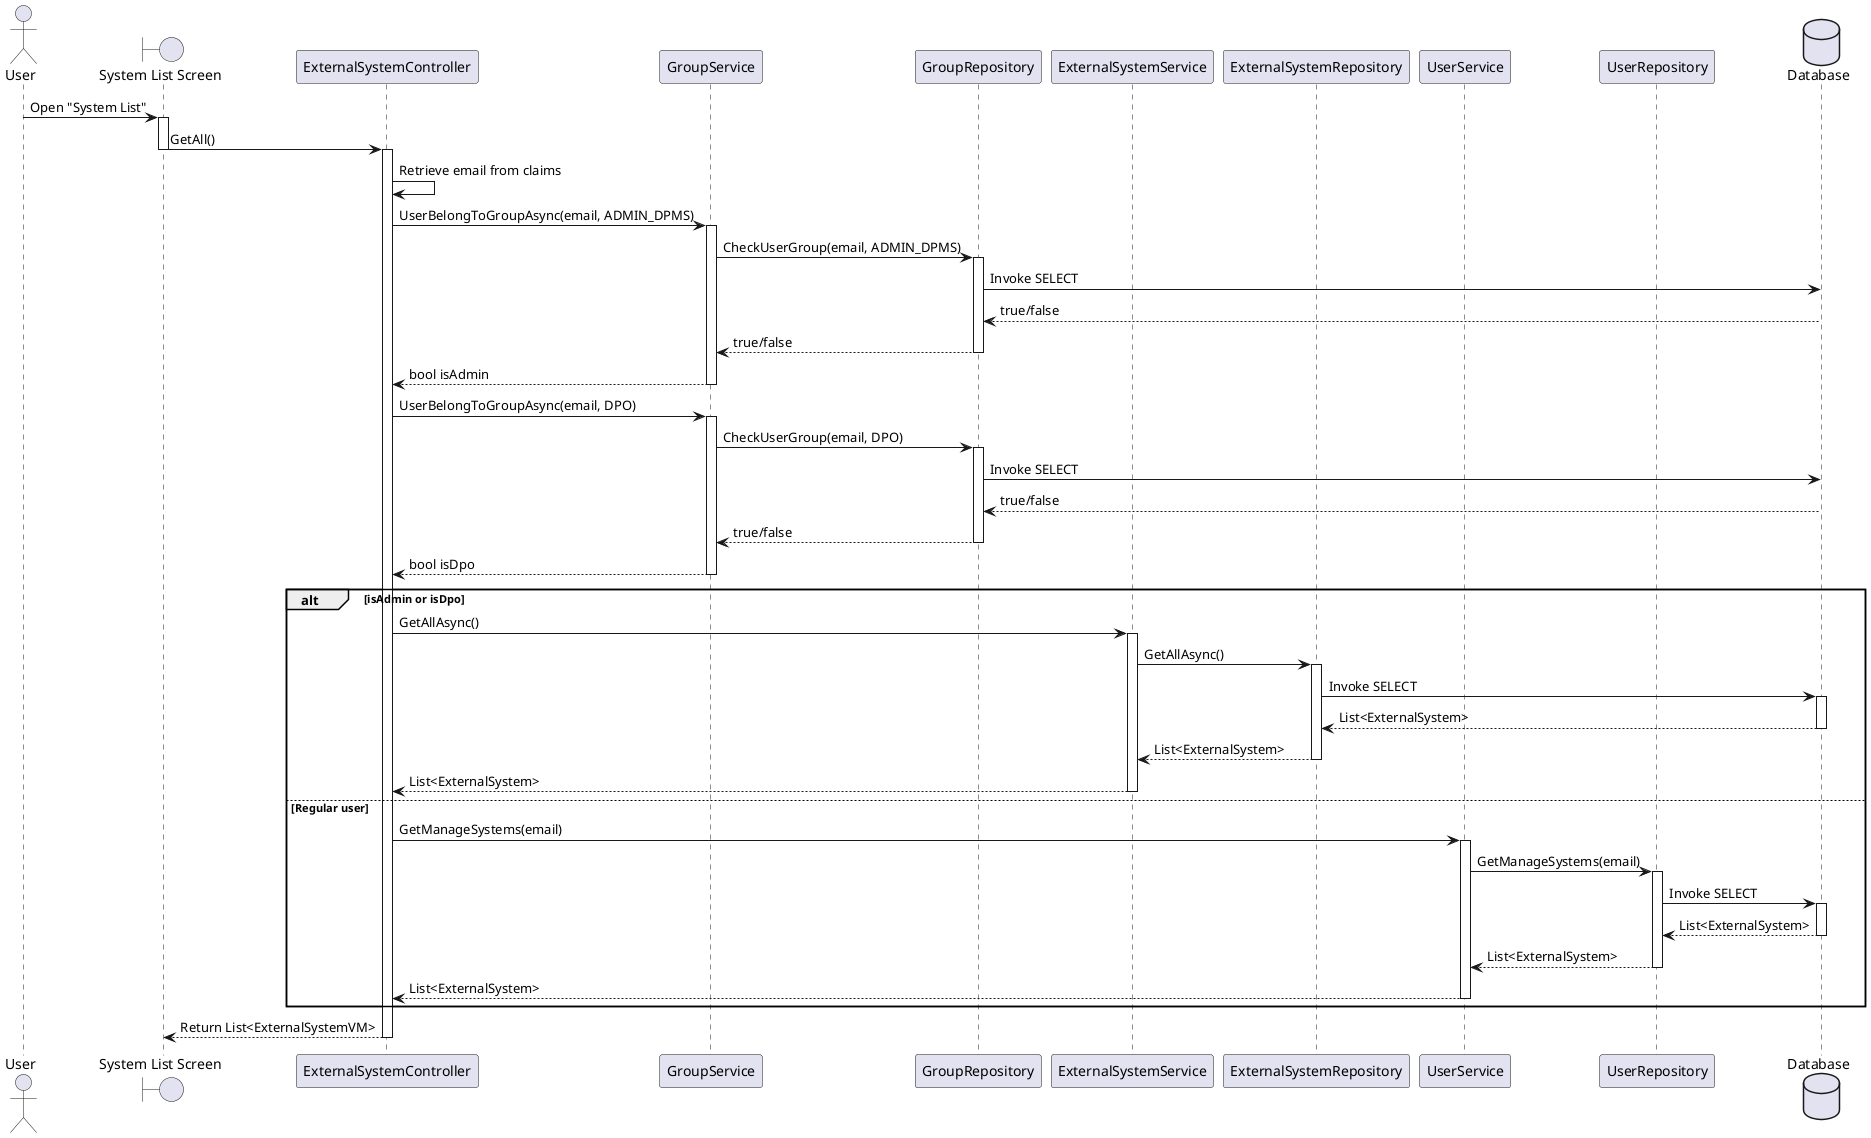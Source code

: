 @startuml

actor User
boundary "System List Screen" as Screen
participant "ExternalSystemController" as Controller
participant "GroupService" as GroupService
participant "GroupRepository" as GroupRepo
participant "ExternalSystemService" as SystemService
participant "ExternalSystemRepository" as SystemRepo
participant "UserService" as UserService
participant "UserRepository" as UserRepo
database "Database" as DB

User -> Screen : Open "System List"
activate Screen
Screen -> Controller : GetAll()
deactivate Screen
activate Controller

' === Extract user email from JWT claim ===
Controller -> Controller : Retrieve email from claims

' === Group membership checks ===
Controller -> GroupService : UserBelongToGroupAsync(email, ADMIN_DPMS)
activate GroupService
GroupService -> GroupRepo : CheckUserGroup(email, ADMIN_DPMS)
activate GroupRepo
GroupRepo -> DB :  Invoke SELECT
DB --> GroupRepo : true/false
GroupRepo --> GroupService : true/false
deactivate GroupRepo
GroupService --> Controller : bool isAdmin
deactivate GroupService

Controller -> GroupService : UserBelongToGroupAsync(email, DPO)
activate GroupService
GroupService -> GroupRepo : CheckUserGroup(email, DPO)
activate GroupRepo
GroupRepo -> DB : Invoke SELECT
DB --> GroupRepo : true/false
GroupRepo --> GroupService : true/false
deactivate GroupRepo
GroupService --> Controller : bool isDpo
deactivate GroupService

alt isAdmin or isDpo
    Controller -> SystemService : GetAllAsync()
    activate SystemService
    SystemService -> SystemRepo : GetAllAsync()
    activate SystemRepo
    SystemRepo -> DB : Invoke SELECT
    activate DB
    DB --> SystemRepo : List<ExternalSystem>
    deactivate DB
    SystemRepo --> SystemService : List<ExternalSystem>
    deactivate SystemRepo
    SystemService --> Controller : List<ExternalSystem>
    deactivate SystemService

else Regular user
    Controller -> UserService : GetManageSystems(email)
    activate UserService
    UserService -> UserRepo : GetManageSystems(email)
    activate UserRepo
    UserRepo -> DB : Invoke SELECT
    activate DB
    DB --> UserRepo : List<ExternalSystem>
    deactivate DB
    UserRepo --> UserService : List<ExternalSystem>
    deactivate UserRepo
    UserService --> Controller : List<ExternalSystem>
    deactivate UserService
end

Controller --> Screen : Return List<ExternalSystemVM>
deactivate Controller

@enduml
